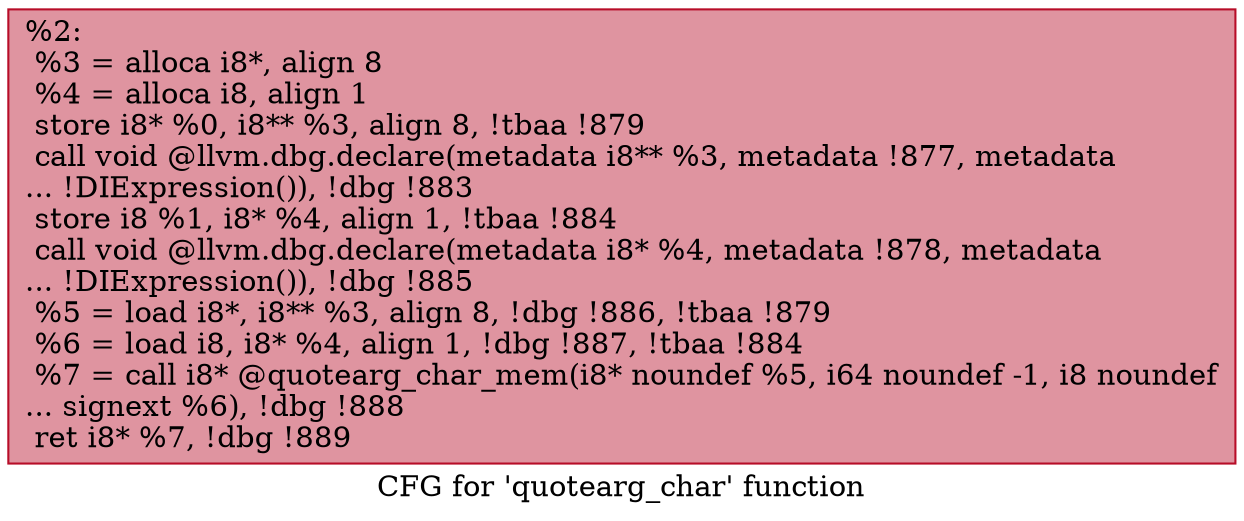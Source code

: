 digraph "CFG for 'quotearg_char' function" {
	label="CFG for 'quotearg_char' function";

	Node0x145fc40 [shape=record,color="#b70d28ff", style=filled, fillcolor="#b70d2870",label="{%2:\l  %3 = alloca i8*, align 8\l  %4 = alloca i8, align 1\l  store i8* %0, i8** %3, align 8, !tbaa !879\l  call void @llvm.dbg.declare(metadata i8** %3, metadata !877, metadata\l... !DIExpression()), !dbg !883\l  store i8 %1, i8* %4, align 1, !tbaa !884\l  call void @llvm.dbg.declare(metadata i8* %4, metadata !878, metadata\l... !DIExpression()), !dbg !885\l  %5 = load i8*, i8** %3, align 8, !dbg !886, !tbaa !879\l  %6 = load i8, i8* %4, align 1, !dbg !887, !tbaa !884\l  %7 = call i8* @quotearg_char_mem(i8* noundef %5, i64 noundef -1, i8 noundef\l... signext %6), !dbg !888\l  ret i8* %7, !dbg !889\l}"];
}
